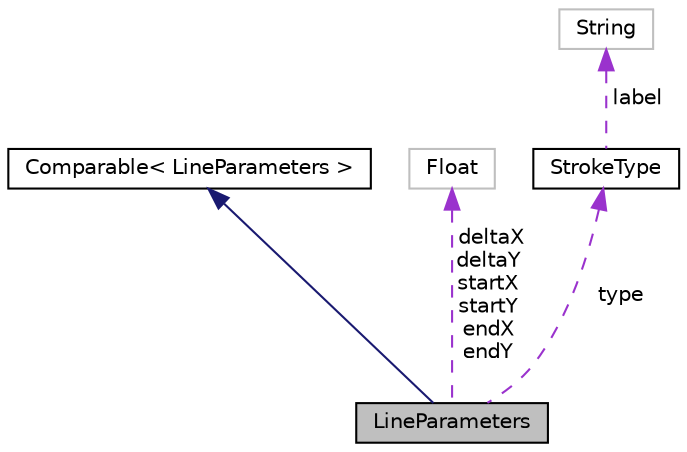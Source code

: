 digraph "LineParameters"
{
  edge [fontname="Helvetica",fontsize="10",labelfontname="Helvetica",labelfontsize="10"];
  node [fontname="Helvetica",fontsize="10",shape=record];
  Node1 [label="LineParameters",height=0.2,width=0.4,color="black", fillcolor="grey75", style="filled" fontcolor="black"];
  Node2 -> Node1 [dir="back",color="midnightblue",fontsize="10",style="solid",fontname="Helvetica"];
  Node2 [label="Comparable\< LineParameters \>",height=0.2,width=0.4,color="black", fillcolor="white", style="filled",URL="$a00001.html"];
  Node3 -> Node1 [dir="back",color="darkorchid3",fontsize="10",style="dashed",label=" deltaX\ndeltaY\nstartX\nstartY\nendX\nendY" ,fontname="Helvetica"];
  Node3 [label="Float",height=0.2,width=0.4,color="grey75", fillcolor="white", style="filled"];
  Node4 -> Node1 [dir="back",color="darkorchid3",fontsize="10",style="dashed",label=" type" ,fontname="Helvetica"];
  Node4 [label="StrokeType",height=0.2,width=0.4,color="black", fillcolor="white", style="filled",URL="$a00009.html",tooltip="Created by timo on 15.12.18 . "];
  Node5 -> Node4 [dir="back",color="darkorchid3",fontsize="10",style="dashed",label=" label" ,fontname="Helvetica"];
  Node5 [label="String",height=0.2,width=0.4,color="grey75", fillcolor="white", style="filled"];
}
